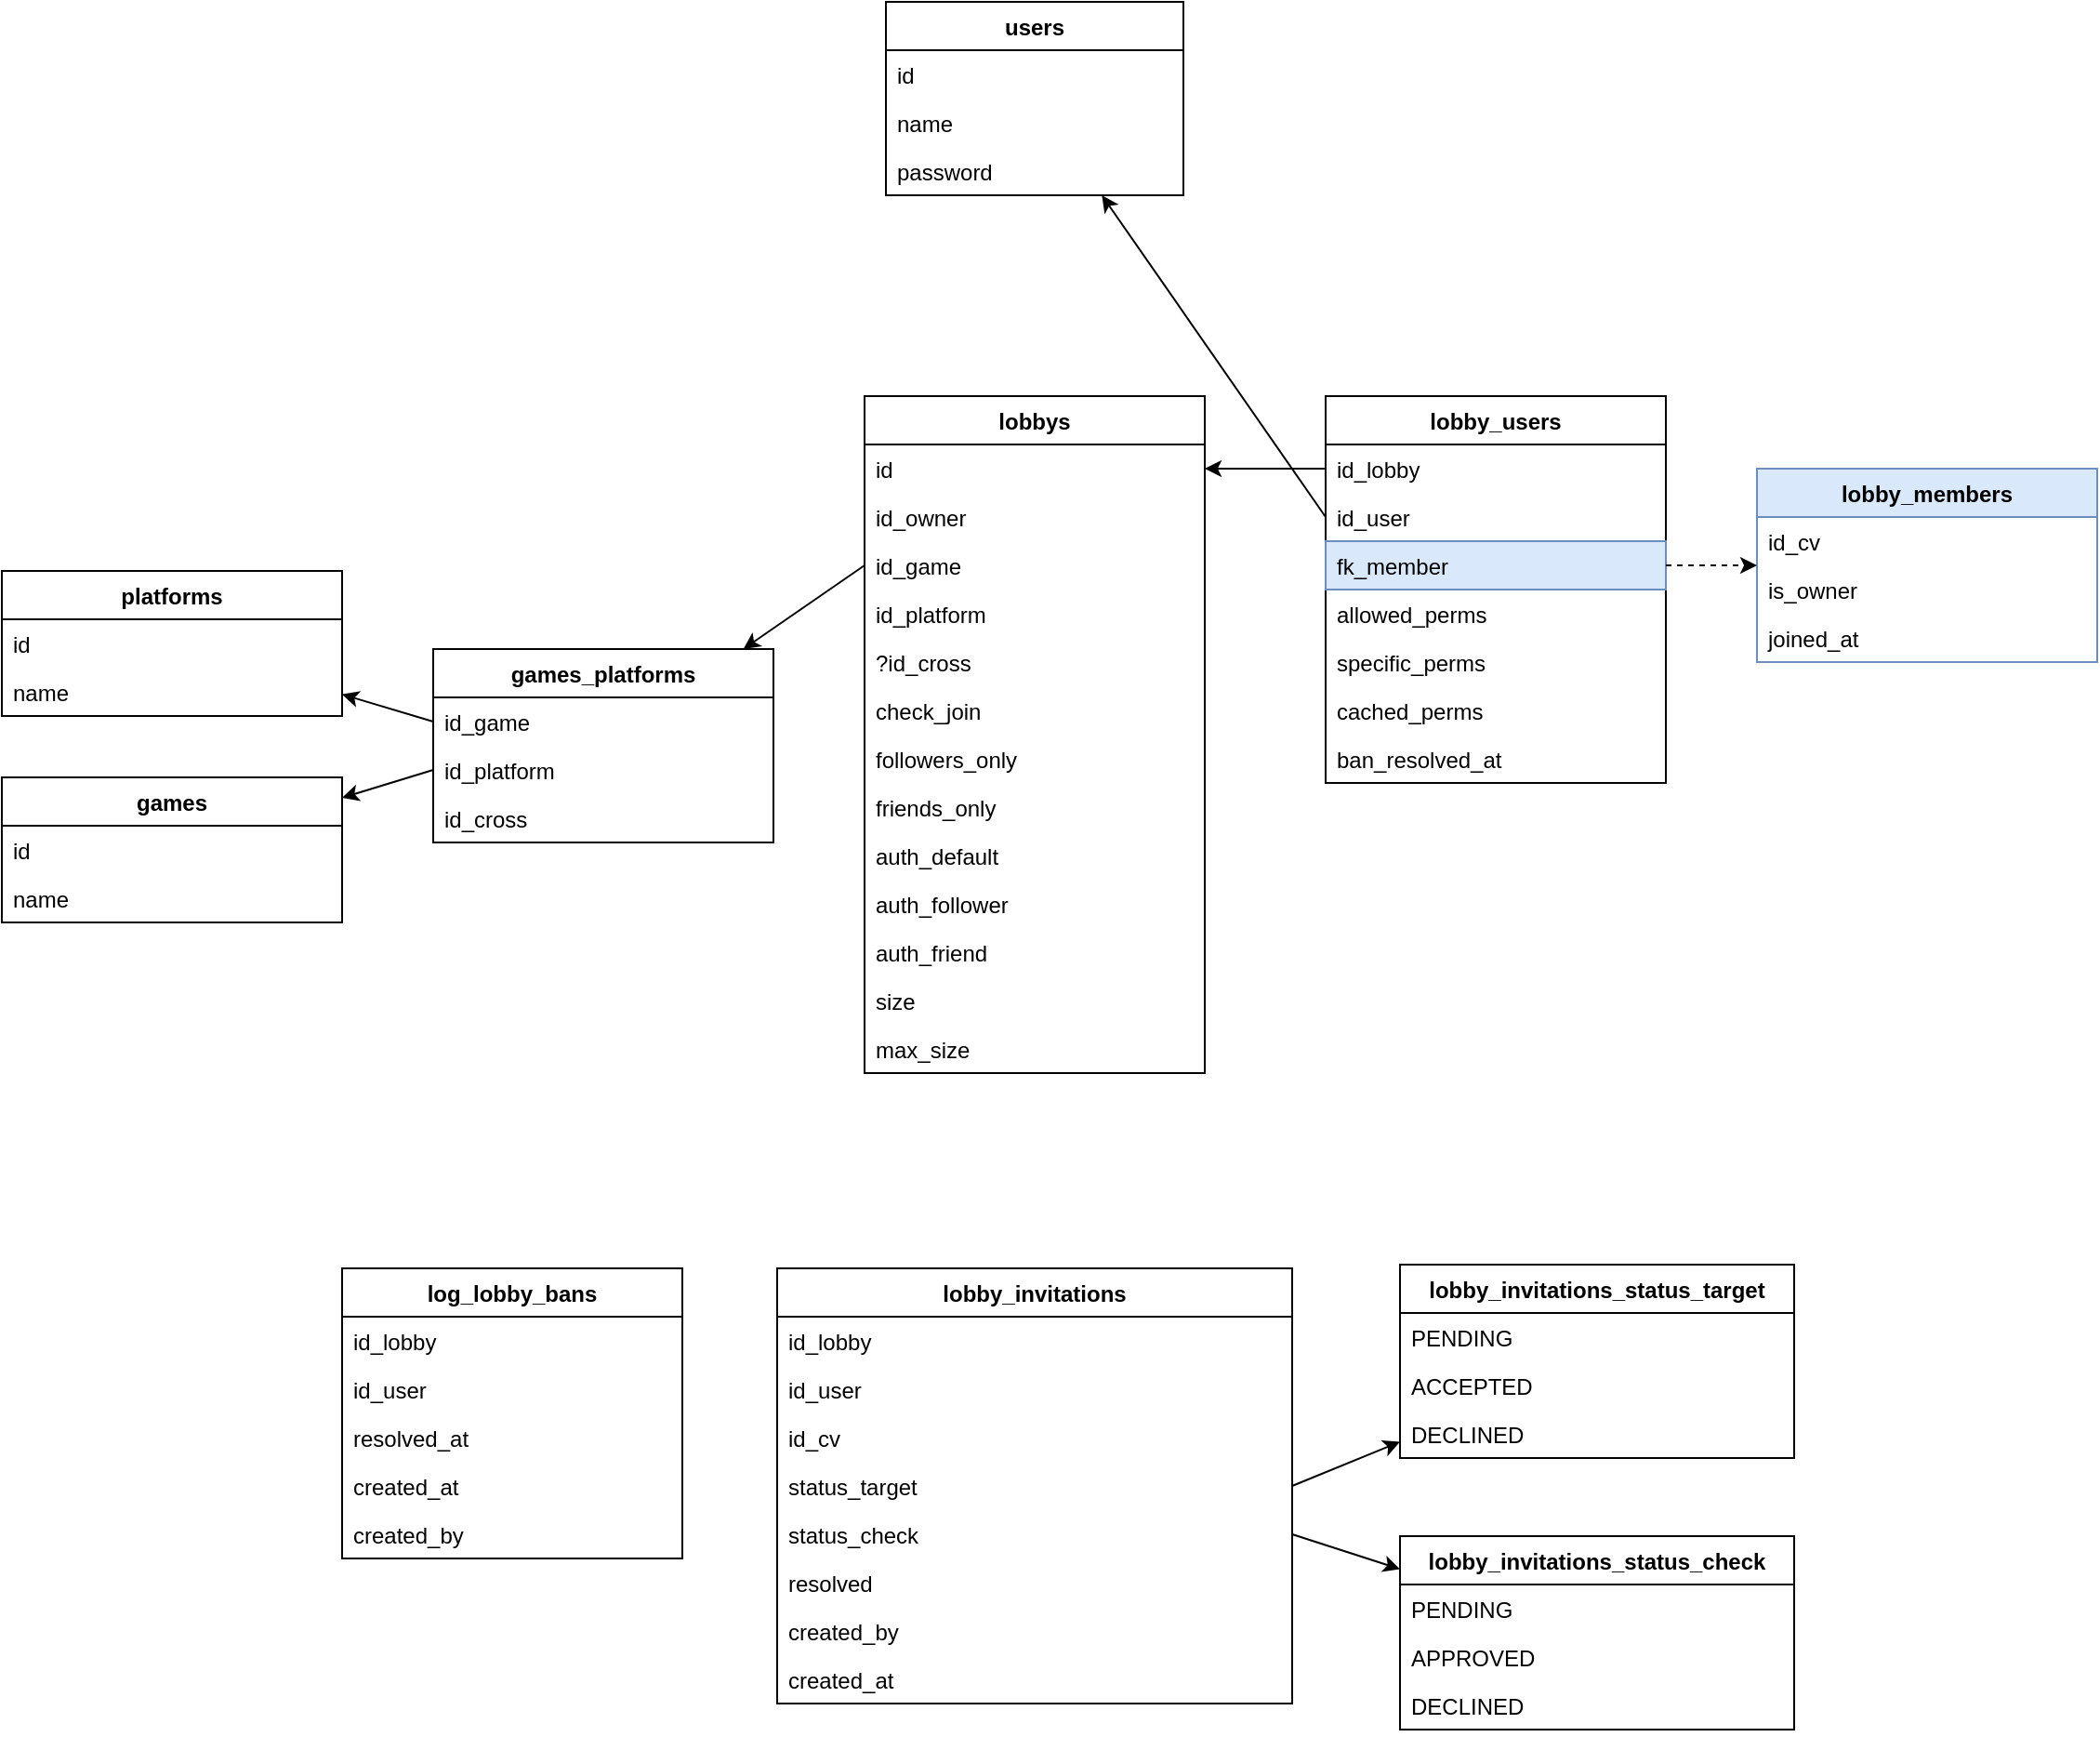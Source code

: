 <mxfile version="12.9.13" type="device"><diagram id="odDYBLWX8v9IzZ_abZ4O" name="Page-1"><mxGraphModel dx="1410" dy="219" grid="0" gridSize="10" guides="1" tooltips="1" connect="1" arrows="1" fold="1" page="0" pageScale="1" pageWidth="827" pageHeight="1169" math="0" shadow="0"><root><mxCell id="0"/><mxCell id="1" parent="0"/><mxCell id="EuxPJ1tlGM-MT0Ld6GmY-24" value="users" style="swimlane;fontStyle=1;align=center;verticalAlign=top;childLayout=stackLayout;horizontal=1;startSize=26;horizontalStack=0;resizeParent=1;resizeParentMax=0;resizeLast=0;collapsible=1;marginBottom=0;" parent="1" vertex="1"><mxGeometry x="256.5" y="735" width="160" height="104" as="geometry"/></mxCell><mxCell id="EuxPJ1tlGM-MT0Ld6GmY-25" value="id" style="text;strokeColor=none;fillColor=none;align=left;verticalAlign=top;spacingLeft=4;spacingRight=4;overflow=hidden;rotatable=0;points=[[0,0.5],[1,0.5]];portConstraint=eastwest;" parent="EuxPJ1tlGM-MT0Ld6GmY-24" vertex="1"><mxGeometry y="26" width="160" height="26" as="geometry"/></mxCell><mxCell id="EuxPJ1tlGM-MT0Ld6GmY-26" value="name" style="text;strokeColor=none;fillColor=none;align=left;verticalAlign=top;spacingLeft=4;spacingRight=4;overflow=hidden;rotatable=0;points=[[0,0.5],[1,0.5]];portConstraint=eastwest;" parent="EuxPJ1tlGM-MT0Ld6GmY-24" vertex="1"><mxGeometry y="52" width="160" height="26" as="geometry"/></mxCell><mxCell id="EuxPJ1tlGM-MT0Ld6GmY-27" value="password" style="text;strokeColor=none;fillColor=none;align=left;verticalAlign=top;spacingLeft=4;spacingRight=4;overflow=hidden;rotatable=0;points=[[0,0.5],[1,0.5]];portConstraint=eastwest;" parent="EuxPJ1tlGM-MT0Ld6GmY-24" vertex="1"><mxGeometry y="78" width="160" height="26" as="geometry"/></mxCell><mxCell id="HrsVtSaJy5qnkHQuRTk--31" value="lobbys" style="swimlane;fontStyle=1;align=center;verticalAlign=top;childLayout=stackLayout;horizontal=1;startSize=26;horizontalStack=0;resizeParent=1;resizeParentMax=0;resizeLast=0;collapsible=1;marginBottom=0;" parent="1" vertex="1"><mxGeometry x="245" y="947" width="183" height="364" as="geometry"/></mxCell><mxCell id="HrsVtSaJy5qnkHQuRTk--33" value="id" style="text;strokeColor=none;fillColor=none;align=left;verticalAlign=top;spacingLeft=4;spacingRight=4;overflow=hidden;rotatable=0;points=[[0,0.5],[1,0.5]];portConstraint=eastwest;" parent="HrsVtSaJy5qnkHQuRTk--31" vertex="1"><mxGeometry y="26" width="183" height="26" as="geometry"/></mxCell><mxCell id="HrsVtSaJy5qnkHQuRTk--34" value="" style="edgeStyle=none;rounded=1;orthogonalLoop=1;jettySize=auto;html=1;endArrow=blockThin;endFill=1;" parent="HrsVtSaJy5qnkHQuRTk--31" source="HrsVtSaJy5qnkHQuRTk--35" edge="1"><mxGeometry relative="1" as="geometry"><mxPoint x="91.5" y="78" as="targetPoint"/></mxGeometry></mxCell><mxCell id="HrsVtSaJy5qnkHQuRTk--35" value="id_owner" style="text;align=left;verticalAlign=top;spacingLeft=4;spacingRight=4;overflow=hidden;rotatable=0;points=[[0,0.5],[1,0.5]];portConstraint=eastwest;" parent="HrsVtSaJy5qnkHQuRTk--31" vertex="1"><mxGeometry y="52" width="183" height="26" as="geometry"/></mxCell><mxCell id="on-YS0Vh_cdGJ4N1mKCB-17" value="id_game" style="text;align=left;verticalAlign=top;spacingLeft=4;spacingRight=4;overflow=hidden;rotatable=0;points=[[0,0.5],[1,0.5]];portConstraint=eastwest;" parent="HrsVtSaJy5qnkHQuRTk--31" vertex="1"><mxGeometry y="78" width="183" height="26" as="geometry"/></mxCell><mxCell id="on-YS0Vh_cdGJ4N1mKCB-18" value="id_platform" style="text;align=left;verticalAlign=top;spacingLeft=4;spacingRight=4;overflow=hidden;rotatable=0;points=[[0,0.5],[1,0.5]];portConstraint=eastwest;" parent="HrsVtSaJy5qnkHQuRTk--31" vertex="1"><mxGeometry y="104" width="183" height="26" as="geometry"/></mxCell><mxCell id="on-YS0Vh_cdGJ4N1mKCB-32" value="?id_cross" style="text;align=left;verticalAlign=top;spacingLeft=4;spacingRight=4;overflow=hidden;rotatable=0;points=[[0,0.5],[1,0.5]];portConstraint=eastwest;" parent="HrsVtSaJy5qnkHQuRTk--31" vertex="1"><mxGeometry y="130" width="183" height="26" as="geometry"/></mxCell><mxCell id="BWn_K-lIxQ2MrMboQTo4-3" value="check_join" style="text;align=left;verticalAlign=top;spacingLeft=4;spacingRight=4;overflow=hidden;rotatable=0;points=[[0,0.5],[1,0.5]];portConstraint=eastwest;" parent="HrsVtSaJy5qnkHQuRTk--31" vertex="1"><mxGeometry y="156" width="183" height="26" as="geometry"/></mxCell><mxCell id="ruEuKpvYGudDqztI6vX8-2" value="followers_only" style="text;align=left;verticalAlign=top;spacingLeft=4;spacingRight=4;overflow=hidden;rotatable=0;points=[[0,0.5],[1,0.5]];portConstraint=eastwest;" parent="HrsVtSaJy5qnkHQuRTk--31" vertex="1"><mxGeometry y="182" width="183" height="26" as="geometry"/></mxCell><mxCell id="ruEuKpvYGudDqztI6vX8-3" value="friends_only" style="text;align=left;verticalAlign=top;spacingLeft=4;spacingRight=4;overflow=hidden;rotatable=0;points=[[0,0.5],[1,0.5]];portConstraint=eastwest;" parent="HrsVtSaJy5qnkHQuRTk--31" vertex="1"><mxGeometry y="208" width="183" height="26" as="geometry"/></mxCell><mxCell id="BWn_K-lIxQ2MrMboQTo4-4" value="auth_default" style="text;align=left;verticalAlign=top;spacingLeft=4;spacingRight=4;overflow=hidden;rotatable=0;points=[[0,0.5],[1,0.5]];portConstraint=eastwest;" parent="HrsVtSaJy5qnkHQuRTk--31" vertex="1"><mxGeometry y="234" width="183" height="26" as="geometry"/></mxCell><mxCell id="cEoAo-wGvD-EzdtRRO9n-4" value="auth_follower" style="text;align=left;verticalAlign=top;spacingLeft=4;spacingRight=4;overflow=hidden;rotatable=0;points=[[0,0.5],[1,0.5]];portConstraint=eastwest;" parent="HrsVtSaJy5qnkHQuRTk--31" vertex="1"><mxGeometry y="260" width="183" height="26" as="geometry"/></mxCell><mxCell id="cEoAo-wGvD-EzdtRRO9n-5" value="auth_friend" style="text;align=left;verticalAlign=top;spacingLeft=4;spacingRight=4;overflow=hidden;rotatable=0;points=[[0,0.5],[1,0.5]];portConstraint=eastwest;" parent="HrsVtSaJy5qnkHQuRTk--31" vertex="1"><mxGeometry y="286" width="183" height="26" as="geometry"/></mxCell><mxCell id="xjdhLrRik9sWtAJ3gqYP-18" value="size" style="text;align=left;verticalAlign=top;spacingLeft=4;spacingRight=4;overflow=hidden;rotatable=0;points=[[0,0.5],[1,0.5]];portConstraint=eastwest;" parent="HrsVtSaJy5qnkHQuRTk--31" vertex="1"><mxGeometry y="312" width="183" height="26" as="geometry"/></mxCell><mxCell id="xjdhLrRik9sWtAJ3gqYP-19" value="max_size" style="text;align=left;verticalAlign=top;spacingLeft=4;spacingRight=4;overflow=hidden;rotatable=0;points=[[0,0.5],[1,0.5]];portConstraint=eastwest;" parent="HrsVtSaJy5qnkHQuRTk--31" vertex="1"><mxGeometry y="338" width="183" height="26" as="geometry"/></mxCell><mxCell id="Wr6KgLxjorJvImHa6TgC-2" value="lobby_members" style="swimlane;fontStyle=1;align=center;verticalAlign=top;childLayout=stackLayout;horizontal=1;startSize=26;horizontalStack=0;resizeParent=1;resizeParentMax=0;resizeLast=0;collapsible=1;marginBottom=0;fillColor=#dae8fc;strokeColor=#6c8ebf;" parent="1" vertex="1"><mxGeometry x="725" y="986" width="183" height="104" as="geometry"/></mxCell><mxCell id="Wr6KgLxjorJvImHa6TgC-7" value="id_cv" style="text;align=left;verticalAlign=top;spacingLeft=4;spacingRight=4;overflow=hidden;rotatable=0;points=[[0,0.5],[1,0.5]];portConstraint=eastwest;perimeter=rectanglePerimeter;" parent="Wr6KgLxjorJvImHa6TgC-2" vertex="1"><mxGeometry y="26" width="183" height="26" as="geometry"/></mxCell><mxCell id="Wr6KgLxjorJvImHa6TgC-9" value="is_owner" style="text;align=left;verticalAlign=top;spacingLeft=4;spacingRight=4;overflow=hidden;rotatable=0;points=[[0,0.5],[1,0.5]];portConstraint=eastwest;" parent="Wr6KgLxjorJvImHa6TgC-2" vertex="1"><mxGeometry y="52" width="183" height="26" as="geometry"/></mxCell><mxCell id="Wr6KgLxjorJvImHa6TgC-8" value="joined_at" style="text;align=left;verticalAlign=top;spacingLeft=4;spacingRight=4;overflow=hidden;rotatable=0;points=[[0,0.5],[1,0.5]];portConstraint=eastwest;" parent="Wr6KgLxjorJvImHa6TgC-2" vertex="1"><mxGeometry y="78" width="183" height="26" as="geometry"/></mxCell><mxCell id="on-YS0Vh_cdGJ4N1mKCB-13" value="games_platforms" style="swimlane;fontStyle=1;align=center;verticalAlign=top;childLayout=stackLayout;horizontal=1;startSize=26;horizontalStack=0;resizeParent=1;resizeParentMax=0;resizeLast=0;collapsible=1;marginBottom=0;" parent="1" vertex="1"><mxGeometry x="13" y="1083" width="183" height="104" as="geometry"/></mxCell><mxCell id="on-YS0Vh_cdGJ4N1mKCB-14" value="id_game" style="text;align=left;verticalAlign=top;spacingLeft=4;spacingRight=4;overflow=hidden;rotatable=0;points=[[0,0.5],[1,0.5]];portConstraint=eastwest;" parent="on-YS0Vh_cdGJ4N1mKCB-13" vertex="1"><mxGeometry y="26" width="183" height="26" as="geometry"/></mxCell><mxCell id="on-YS0Vh_cdGJ4N1mKCB-15" value="" style="edgeStyle=none;rounded=1;orthogonalLoop=1;jettySize=auto;html=1;endArrow=blockThin;endFill=1;" parent="on-YS0Vh_cdGJ4N1mKCB-13" source="on-YS0Vh_cdGJ4N1mKCB-16" edge="1"><mxGeometry relative="1" as="geometry"><mxPoint x="91.5" y="78" as="targetPoint"/></mxGeometry></mxCell><mxCell id="on-YS0Vh_cdGJ4N1mKCB-16" value="id_platform" style="text;align=left;verticalAlign=top;spacingLeft=4;spacingRight=4;overflow=hidden;rotatable=0;points=[[0,0.5],[1,0.5]];portConstraint=eastwest;" parent="on-YS0Vh_cdGJ4N1mKCB-13" vertex="1"><mxGeometry y="52" width="183" height="26" as="geometry"/></mxCell><mxCell id="on-YS0Vh_cdGJ4N1mKCB-28" value="id_cross" style="text;align=left;verticalAlign=top;spacingLeft=4;spacingRight=4;overflow=hidden;rotatable=0;points=[[0,0.5],[1,0.5]];portConstraint=eastwest;" parent="on-YS0Vh_cdGJ4N1mKCB-13" vertex="1"><mxGeometry y="78" width="183" height="26" as="geometry"/></mxCell><mxCell id="on-YS0Vh_cdGJ4N1mKCB-9" value="lobby_users" style="swimlane;fontStyle=1;align=center;verticalAlign=top;childLayout=stackLayout;horizontal=1;startSize=26;horizontalStack=0;resizeParent=1;resizeParentMax=0;resizeLast=0;collapsible=1;marginBottom=0;" parent="1" vertex="1"><mxGeometry x="493" y="947" width="183" height="208" as="geometry"/></mxCell><mxCell id="on-YS0Vh_cdGJ4N1mKCB-10" value="id_lobby" style="text;strokeColor=none;fillColor=none;align=left;verticalAlign=top;spacingLeft=4;spacingRight=4;overflow=hidden;rotatable=0;points=[[0,0.5],[1,0.5]];portConstraint=eastwest;" parent="on-YS0Vh_cdGJ4N1mKCB-9" vertex="1"><mxGeometry y="26" width="183" height="26" as="geometry"/></mxCell><mxCell id="on-YS0Vh_cdGJ4N1mKCB-11" value="" style="edgeStyle=none;rounded=1;orthogonalLoop=1;jettySize=auto;html=1;endArrow=blockThin;endFill=1;" parent="on-YS0Vh_cdGJ4N1mKCB-9" source="on-YS0Vh_cdGJ4N1mKCB-12" edge="1"><mxGeometry relative="1" as="geometry"><mxPoint x="91.5" y="78" as="targetPoint"/></mxGeometry></mxCell><mxCell id="on-YS0Vh_cdGJ4N1mKCB-12" value="id_user" style="text;strokeColor=none;fillColor=none;align=left;verticalAlign=top;spacingLeft=4;spacingRight=4;overflow=hidden;rotatable=0;points=[[0,0.5],[1,0.5]];portConstraint=eastwest;" parent="on-YS0Vh_cdGJ4N1mKCB-9" vertex="1"><mxGeometry y="52" width="183" height="26" as="geometry"/></mxCell><mxCell id="WVR6EvH_XCGbU37YhmUs-1" value="fk_member" style="text;strokeColor=#6c8ebf;fillColor=#dae8fc;align=left;verticalAlign=top;spacingLeft=4;spacingRight=4;overflow=hidden;rotatable=0;points=[[0,0.5],[1,0.5]];portConstraint=eastwest;" parent="on-YS0Vh_cdGJ4N1mKCB-9" vertex="1"><mxGeometry y="78" width="183" height="26" as="geometry"/></mxCell><mxCell id="xjdhLrRik9sWtAJ3gqYP-62" value="allowed_perms" style="text;align=left;verticalAlign=top;spacingLeft=4;spacingRight=4;overflow=hidden;rotatable=0;points=[[0,0.5],[1,0.5]];portConstraint=eastwest;" parent="on-YS0Vh_cdGJ4N1mKCB-9" vertex="1"><mxGeometry y="104" width="183" height="26" as="geometry"/></mxCell><mxCell id="cEoAo-wGvD-EzdtRRO9n-27" value="specific_perms" style="text;align=left;verticalAlign=top;spacingLeft=4;spacingRight=4;overflow=hidden;rotatable=0;points=[[0,0.5],[1,0.5]];portConstraint=eastwest;" parent="on-YS0Vh_cdGJ4N1mKCB-9" vertex="1"><mxGeometry y="130" width="183" height="26" as="geometry"/></mxCell><mxCell id="xjdhLrRik9sWtAJ3gqYP-63" value="cached_perms" style="text;align=left;verticalAlign=top;spacingLeft=4;spacingRight=4;overflow=hidden;rotatable=0;points=[[0,0.5],[1,0.5]];portConstraint=eastwest;" parent="on-YS0Vh_cdGJ4N1mKCB-9" vertex="1"><mxGeometry y="156" width="183" height="26" as="geometry"/></mxCell><mxCell id="xjdhLrRik9sWtAJ3gqYP-59" value="ban_resolved_at" style="text;align=left;verticalAlign=top;spacingLeft=4;spacingRight=4;overflow=hidden;rotatable=0;points=[[0,0.5],[1,0.5]];portConstraint=eastwest;" parent="on-YS0Vh_cdGJ4N1mKCB-9" vertex="1"><mxGeometry y="182" width="183" height="26" as="geometry"/></mxCell><mxCell id="on-YS0Vh_cdGJ4N1mKCB-1" value="games" style="swimlane;fontStyle=1;align=center;verticalAlign=top;childLayout=stackLayout;horizontal=1;startSize=26;horizontalStack=0;resizeParent=1;resizeParentMax=0;resizeLast=0;collapsible=1;marginBottom=0;" parent="1" vertex="1"><mxGeometry x="-219" y="1152" width="183" height="78" as="geometry"/></mxCell><mxCell id="on-YS0Vh_cdGJ4N1mKCB-2" value="id" style="text;strokeColor=none;fillColor=none;align=left;verticalAlign=top;spacingLeft=4;spacingRight=4;overflow=hidden;rotatable=0;points=[[0,0.5],[1,0.5]];portConstraint=eastwest;" parent="on-YS0Vh_cdGJ4N1mKCB-1" vertex="1"><mxGeometry y="26" width="183" height="26" as="geometry"/></mxCell><mxCell id="on-YS0Vh_cdGJ4N1mKCB-30" value="name" style="text;strokeColor=none;fillColor=none;align=left;verticalAlign=top;spacingLeft=4;spacingRight=4;overflow=hidden;rotatable=0;points=[[0,0.5],[1,0.5]];portConstraint=eastwest;" parent="on-YS0Vh_cdGJ4N1mKCB-1" vertex="1"><mxGeometry y="52" width="183" height="26" as="geometry"/></mxCell><mxCell id="on-YS0Vh_cdGJ4N1mKCB-3" value="" style="edgeStyle=none;rounded=1;orthogonalLoop=1;jettySize=auto;html=1;endArrow=blockThin;endFill=1;" parent="on-YS0Vh_cdGJ4N1mKCB-1" edge="1"><mxGeometry relative="1" as="geometry"><mxPoint x="91.5" y="78" as="targetPoint"/><mxPoint x="91.5" y="78" as="sourcePoint"/></mxGeometry></mxCell><mxCell id="on-YS0Vh_cdGJ4N1mKCB-5" value="platforms" style="swimlane;fontStyle=1;align=center;verticalAlign=top;childLayout=stackLayout;horizontal=1;startSize=26;horizontalStack=0;resizeParent=1;resizeParentMax=0;resizeLast=0;collapsible=1;marginBottom=0;" parent="1" vertex="1"><mxGeometry x="-219" y="1041" width="183" height="78" as="geometry"/></mxCell><mxCell id="on-YS0Vh_cdGJ4N1mKCB-6" value="id" style="text;strokeColor=none;fillColor=none;align=left;verticalAlign=top;spacingLeft=4;spacingRight=4;overflow=hidden;rotatable=0;points=[[0,0.5],[1,0.5]];portConstraint=eastwest;" parent="on-YS0Vh_cdGJ4N1mKCB-5" vertex="1"><mxGeometry y="26" width="183" height="26" as="geometry"/></mxCell><mxCell id="on-YS0Vh_cdGJ4N1mKCB-29" value="name" style="text;strokeColor=none;fillColor=none;align=left;verticalAlign=top;spacingLeft=4;spacingRight=4;overflow=hidden;rotatable=0;points=[[0,0.5],[1,0.5]];portConstraint=eastwest;" parent="on-YS0Vh_cdGJ4N1mKCB-5" vertex="1"><mxGeometry y="52" width="183" height="26" as="geometry"/></mxCell><mxCell id="on-YS0Vh_cdGJ4N1mKCB-7" value="" style="edgeStyle=none;rounded=1;orthogonalLoop=1;jettySize=auto;html=1;endArrow=blockThin;endFill=1;" parent="on-YS0Vh_cdGJ4N1mKCB-5" edge="1"><mxGeometry relative="1" as="geometry"><mxPoint x="91.5" y="78" as="targetPoint"/><mxPoint x="91.5" y="78" as="sourcePoint"/></mxGeometry></mxCell><mxCell id="on-YS0Vh_cdGJ4N1mKCB-19" value="" style="endArrow=classic;html=1;exitX=0;exitY=0.5;exitDx=0;exitDy=0;" parent="1" source="on-YS0Vh_cdGJ4N1mKCB-17" target="on-YS0Vh_cdGJ4N1mKCB-13" edge="1"><mxGeometry width="50" height="50" relative="1" as="geometry"><mxPoint x="258" y="1071" as="sourcePoint"/><mxPoint x="308" y="1021" as="targetPoint"/></mxGeometry></mxCell><mxCell id="on-YS0Vh_cdGJ4N1mKCB-21" value="" style="endArrow=classic;html=1;exitX=0;exitY=0.5;exitDx=0;exitDy=0;" parent="1" source="on-YS0Vh_cdGJ4N1mKCB-12" target="EuxPJ1tlGM-MT0Ld6GmY-24" edge="1"><mxGeometry width="50" height="50" relative="1" as="geometry"><mxPoint x="342" y="1157" as="sourcePoint"/><mxPoint x="132" y="1157" as="targetPoint"/></mxGeometry></mxCell><mxCell id="on-YS0Vh_cdGJ4N1mKCB-22" value="" style="endArrow=classic;html=1;exitX=0;exitY=0.5;exitDx=0;exitDy=0;entryX=1;entryY=0.5;entryDx=0;entryDy=0;" parent="1" source="on-YS0Vh_cdGJ4N1mKCB-10" target="HrsVtSaJy5qnkHQuRTk--33" edge="1"><mxGeometry width="50" height="50" relative="1" as="geometry"><mxPoint x="319" y="1050.59" as="sourcePoint"/><mxPoint x="94" y="1041.0" as="targetPoint"/></mxGeometry></mxCell><mxCell id="on-YS0Vh_cdGJ4N1mKCB-24" value="" style="endArrow=classic;html=1;exitX=0;exitY=0.5;exitDx=0;exitDy=0;" parent="1" source="on-YS0Vh_cdGJ4N1mKCB-14" target="on-YS0Vh_cdGJ4N1mKCB-5" edge="1"><mxGeometry width="50" height="50" relative="1" as="geometry"><mxPoint x="309" y="1133" as="sourcePoint"/><mxPoint x="186" y="1139.881" as="targetPoint"/></mxGeometry></mxCell><mxCell id="on-YS0Vh_cdGJ4N1mKCB-25" value="" style="endArrow=classic;html=1;exitX=0;exitY=0.5;exitDx=0;exitDy=0;" parent="1" source="on-YS0Vh_cdGJ4N1mKCB-16" target="on-YS0Vh_cdGJ4N1mKCB-1" edge="1"><mxGeometry width="50" height="50" relative="1" as="geometry"><mxPoint x="3" y="1145" as="sourcePoint"/><mxPoint x="-148" y="1182" as="targetPoint"/></mxGeometry></mxCell><mxCell id="cEoAo-wGvD-EzdtRRO9n-3" value="" style="endArrow=classic;html=1;exitX=1;exitY=0.5;exitDx=0;exitDy=0;dashed=1;" parent="1" source="WVR6EvH_XCGbU37YhmUs-1" target="Wr6KgLxjorJvImHa6TgC-2" edge="1"><mxGeometry width="50" height="50" relative="1" as="geometry"><mxPoint x="547" y="1308" as="sourcePoint"/><mxPoint x="597" y="1258" as="targetPoint"/></mxGeometry></mxCell><mxCell id="cEoAo-wGvD-EzdtRRO9n-12" value="" style="endArrow=classic;html=1;exitX=1;exitY=0.5;exitDx=0;exitDy=0;" parent="1" source="cEoAo-wGvD-EzdtRRO9n-28" target="WVR6EvH_XCGbU37YhmUs-4" edge="1"><mxGeometry width="50" height="50" relative="1" as="geometry"><mxPoint x="699" y="1183" as="sourcePoint"/><mxPoint x="775" y="1183" as="targetPoint"/></mxGeometry></mxCell><mxCell id="cEoAo-wGvD-EzdtRRO9n-37" value="" style="endArrow=classic;html=1;exitX=1;exitY=0.5;exitDx=0;exitDy=0;" parent="1" source="cEoAo-wGvD-EzdtRRO9n-10" target="cEoAo-wGvD-EzdtRRO9n-29" edge="1"><mxGeometry width="50" height="50" relative="1" as="geometry"><mxPoint x="485" y="1489" as="sourcePoint"/><mxPoint x="539" y="1489" as="targetPoint"/></mxGeometry></mxCell><mxCell id="Wr6KgLxjorJvImHa6TgC-14" value="lobby_invitations" style="swimlane;fontStyle=1;align=center;verticalAlign=top;childLayout=stackLayout;horizontal=1;startSize=26;horizontalStack=0;resizeParent=1;resizeParentMax=0;resizeLast=0;collapsible=1;marginBottom=0;" parent="1" vertex="1"><mxGeometry x="198" y="1416" width="277" height="234" as="geometry"/></mxCell><mxCell id="Wr6KgLxjorJvImHa6TgC-15" value="id_lobby" style="text;strokeColor=none;fillColor=none;align=left;verticalAlign=top;spacingLeft=4;spacingRight=4;overflow=hidden;rotatable=0;points=[[0,0.5],[1,0.5]];portConstraint=eastwest;" parent="Wr6KgLxjorJvImHa6TgC-14" vertex="1"><mxGeometry y="26" width="277" height="26" as="geometry"/></mxCell><mxCell id="Wr6KgLxjorJvImHa6TgC-16" value="" style="edgeStyle=none;rounded=1;orthogonalLoop=1;jettySize=auto;html=1;endArrow=blockThin;endFill=1;" parent="Wr6KgLxjorJvImHa6TgC-14" source="Wr6KgLxjorJvImHa6TgC-17" edge="1"><mxGeometry relative="1" as="geometry"><mxPoint x="91.5" y="78" as="targetPoint"/></mxGeometry></mxCell><mxCell id="Wr6KgLxjorJvImHa6TgC-17" value="id_user" style="text;strokeColor=none;fillColor=none;align=left;verticalAlign=top;spacingLeft=4;spacingRight=4;overflow=hidden;rotatable=0;points=[[0,0.5],[1,0.5]];portConstraint=eastwest;" parent="Wr6KgLxjorJvImHa6TgC-14" vertex="1"><mxGeometry y="52" width="277" height="26" as="geometry"/></mxCell><mxCell id="Wr6KgLxjorJvImHa6TgC-18" value="id_cv" style="text;align=left;verticalAlign=top;spacingLeft=4;spacingRight=4;overflow=hidden;rotatable=0;points=[[0,0.5],[1,0.5]];portConstraint=eastwest;perimeter=rectanglePerimeter;" parent="Wr6KgLxjorJvImHa6TgC-14" vertex="1"><mxGeometry y="78" width="277" height="26" as="geometry"/></mxCell><mxCell id="cEoAo-wGvD-EzdtRRO9n-10" value="status_target" style="text;align=left;verticalAlign=top;spacingLeft=4;spacingRight=4;overflow=hidden;rotatable=0;points=[[0,0.5],[1,0.5]];portConstraint=eastwest;perimeter=rectanglePerimeter;" parent="Wr6KgLxjorJvImHa6TgC-14" vertex="1"><mxGeometry y="104" width="277" height="26" as="geometry"/></mxCell><mxCell id="cEoAo-wGvD-EzdtRRO9n-28" value="status_check" style="text;align=left;verticalAlign=top;spacingLeft=4;spacingRight=4;overflow=hidden;rotatable=0;points=[[0,0.5],[1,0.5]];portConstraint=eastwest;" parent="Wr6KgLxjorJvImHa6TgC-14" vertex="1"><mxGeometry y="130" width="277" height="26" as="geometry"/></mxCell><mxCell id="cEoAo-wGvD-EzdtRRO9n-19" value="resolved" style="text;align=left;verticalAlign=top;spacingLeft=4;spacingRight=4;overflow=hidden;rotatable=0;points=[[0,0.5],[1,0.5]];portConstraint=eastwest;" parent="Wr6KgLxjorJvImHa6TgC-14" vertex="1"><mxGeometry y="156" width="277" height="26" as="geometry"/></mxCell><mxCell id="m_zaiCoU2olMk0lpzjg5-1" value="created_by" style="text;align=left;verticalAlign=top;spacingLeft=4;spacingRight=4;overflow=hidden;rotatable=0;points=[[0,0.5],[1,0.5]];portConstraint=eastwest;perimeter=rectanglePerimeter;" parent="Wr6KgLxjorJvImHa6TgC-14" vertex="1"><mxGeometry y="182" width="277" height="26" as="geometry"/></mxCell><mxCell id="Wr6KgLxjorJvImHa6TgC-19" value="created_at" style="text;align=left;verticalAlign=top;spacingLeft=4;spacingRight=4;overflow=hidden;rotatable=0;points=[[0,0.5],[1,0.5]];portConstraint=eastwest;" parent="Wr6KgLxjorJvImHa6TgC-14" vertex="1"><mxGeometry y="208" width="277" height="26" as="geometry"/></mxCell><mxCell id="cEoAo-wGvD-EzdtRRO9n-29" value="lobby_invitations_status_target" style="swimlane;fontStyle=1;align=center;verticalAlign=top;childLayout=stackLayout;horizontal=1;startSize=26;horizontalStack=0;resizeParent=1;resizeParentMax=0;resizeLast=0;collapsible=1;marginBottom=0;" parent="1" vertex="1"><mxGeometry x="533" y="1414" width="212" height="104" as="geometry"/></mxCell><mxCell id="cEoAo-wGvD-EzdtRRO9n-30" value="PENDING" style="text;align=left;verticalAlign=top;spacingLeft=4;spacingRight=4;overflow=hidden;rotatable=0;points=[[0,0.5],[1,0.5]];portConstraint=eastwest;perimeter=rectanglePerimeter;allowArrows=1;connectable=1;pointerEvents=1;" parent="cEoAo-wGvD-EzdtRRO9n-29" vertex="1"><mxGeometry y="26" width="212" height="26" as="geometry"/></mxCell><mxCell id="cEoAo-wGvD-EzdtRRO9n-31" value="ACCEPTED" style="text;strokeColor=none;fillColor=none;align=left;verticalAlign=top;spacingLeft=4;spacingRight=4;overflow=hidden;rotatable=0;points=[[0,0.5],[1,0.5]];portConstraint=eastwest;" parent="cEoAo-wGvD-EzdtRRO9n-29" vertex="1"><mxGeometry y="52" width="212" height="26" as="geometry"/></mxCell><mxCell id="cEoAo-wGvD-EzdtRRO9n-32" value="DECLINED" style="text;align=left;verticalAlign=top;spacingLeft=4;spacingRight=4;overflow=hidden;rotatable=0;points=[[0,0.5],[1,0.5]];portConstraint=eastwest;perimeter=rectanglePerimeter;allowArrows=1;connectable=1;pointerEvents=1;" parent="cEoAo-wGvD-EzdtRRO9n-29" vertex="1"><mxGeometry y="78" width="212" height="26" as="geometry"/></mxCell><mxCell id="WVR6EvH_XCGbU37YhmUs-4" value="lobby_invitations_status_check" style="swimlane;fontStyle=1;align=center;verticalAlign=top;childLayout=stackLayout;horizontal=1;startSize=26;horizontalStack=0;resizeParent=1;resizeParentMax=0;resizeLast=0;collapsible=1;marginBottom=0;" parent="1" vertex="1"><mxGeometry x="533" y="1560" width="212" height="104" as="geometry"/></mxCell><mxCell id="cEoAo-wGvD-EzdtRRO9n-1" value="PENDING" style="text;align=left;verticalAlign=top;spacingLeft=4;spacingRight=4;overflow=hidden;rotatable=0;points=[[0,0.5],[1,0.5]];portConstraint=eastwest;perimeter=rectanglePerimeter;" parent="WVR6EvH_XCGbU37YhmUs-4" vertex="1"><mxGeometry y="26" width="212" height="26" as="geometry"/></mxCell><mxCell id="WVR6EvH_XCGbU37YhmUs-10" value="APPROVED" style="text;align=left;verticalAlign=top;spacingLeft=4;spacingRight=4;overflow=hidden;rotatable=0;points=[[0,0.5],[1,0.5]];portConstraint=eastwest;perimeter=rectanglePerimeter;" parent="WVR6EvH_XCGbU37YhmUs-4" vertex="1"><mxGeometry y="52" width="212" height="26" as="geometry"/></mxCell><mxCell id="WVR6EvH_XCGbU37YhmUs-11" value="DECLINED" style="text;align=left;verticalAlign=top;spacingLeft=4;spacingRight=4;overflow=hidden;rotatable=0;points=[[0,0.5],[1,0.5]];portConstraint=eastwest;" parent="WVR6EvH_XCGbU37YhmUs-4" vertex="1"><mxGeometry y="78" width="212" height="26" as="geometry"/></mxCell><mxCell id="m_zaiCoU2olMk0lpzjg5-11" value="log_lobby_bans" style="swimlane;fontStyle=1;align=center;verticalAlign=top;childLayout=stackLayout;horizontal=1;startSize=26;horizontalStack=0;resizeParent=1;resizeParentMax=0;resizeLast=0;collapsible=1;marginBottom=0;" parent="1" vertex="1"><mxGeometry x="-36" y="1416" width="183" height="156" as="geometry"/></mxCell><mxCell id="m_zaiCoU2olMk0lpzjg5-12" value="id_lobby" style="text;strokeColor=none;fillColor=none;align=left;verticalAlign=top;spacingLeft=4;spacingRight=4;overflow=hidden;rotatable=0;points=[[0,0.5],[1,0.5]];portConstraint=eastwest;" parent="m_zaiCoU2olMk0lpzjg5-11" vertex="1"><mxGeometry y="26" width="183" height="26" as="geometry"/></mxCell><mxCell id="m_zaiCoU2olMk0lpzjg5-13" value="" style="edgeStyle=none;rounded=1;orthogonalLoop=1;jettySize=auto;html=1;endArrow=blockThin;endFill=1;" parent="m_zaiCoU2olMk0lpzjg5-11" source="m_zaiCoU2olMk0lpzjg5-14" edge="1"><mxGeometry relative="1" as="geometry"><mxPoint x="91.5" y="78" as="targetPoint"/></mxGeometry></mxCell><mxCell id="m_zaiCoU2olMk0lpzjg5-14" value="id_user" style="text;strokeColor=none;fillColor=none;align=left;verticalAlign=top;spacingLeft=4;spacingRight=4;overflow=hidden;rotatable=0;points=[[0,0.5],[1,0.5]];portConstraint=eastwest;" parent="m_zaiCoU2olMk0lpzjg5-11" vertex="1"><mxGeometry y="52" width="183" height="26" as="geometry"/></mxCell><mxCell id="m_zaiCoU2olMk0lpzjg5-15" value="resolved_at" style="text;align=left;verticalAlign=top;spacingLeft=4;spacingRight=4;overflow=hidden;rotatable=0;points=[[0,0.5],[1,0.5]];portConstraint=eastwest;perimeter=rectanglePerimeter;" parent="m_zaiCoU2olMk0lpzjg5-11" vertex="1"><mxGeometry y="78" width="183" height="26" as="geometry"/></mxCell><mxCell id="m_zaiCoU2olMk0lpzjg5-16" value="created_at" style="text;align=left;verticalAlign=top;spacingLeft=4;spacingRight=4;overflow=hidden;rotatable=0;points=[[0,0.5],[1,0.5]];portConstraint=eastwest;" parent="m_zaiCoU2olMk0lpzjg5-11" vertex="1"><mxGeometry y="104" width="183" height="26" as="geometry"/></mxCell><mxCell id="m_zaiCoU2olMk0lpzjg5-17" value="created_by" style="text;align=left;verticalAlign=top;spacingLeft=4;spacingRight=4;overflow=hidden;rotatable=0;points=[[0,0.5],[1,0.5]];portConstraint=eastwest;" parent="m_zaiCoU2olMk0lpzjg5-11" vertex="1"><mxGeometry y="130" width="183" height="26" as="geometry"/></mxCell></root></mxGraphModel></diagram></mxfile>